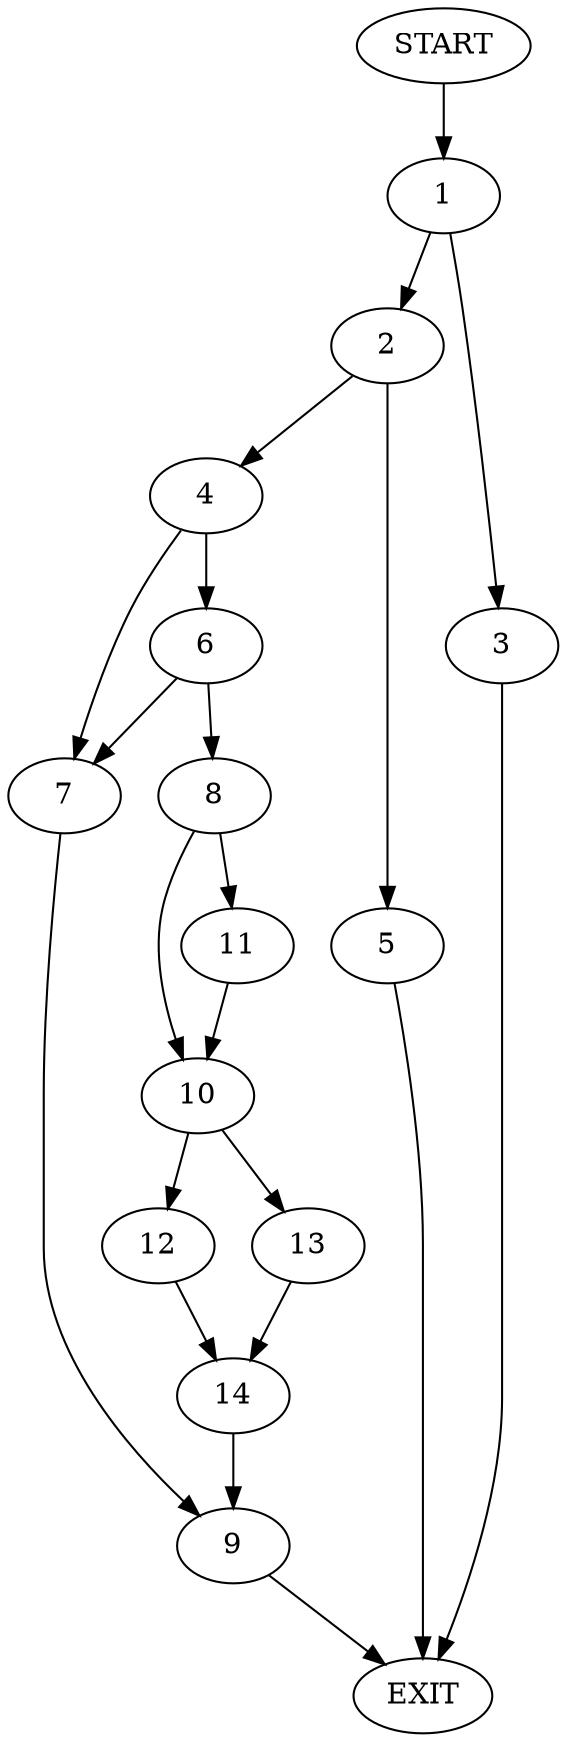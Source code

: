 digraph {
0 [label="START"]
15 [label="EXIT"]
0 -> 1
1 -> 2
1 -> 3
3 -> 15
2 -> 4
2 -> 5
5 -> 15
4 -> 6
4 -> 7
6 -> 8
6 -> 7
7 -> 9
8 -> 10
8 -> 11
10 -> 12
10 -> 13
11 -> 10
13 -> 14
12 -> 14
14 -> 9
9 -> 15
}
